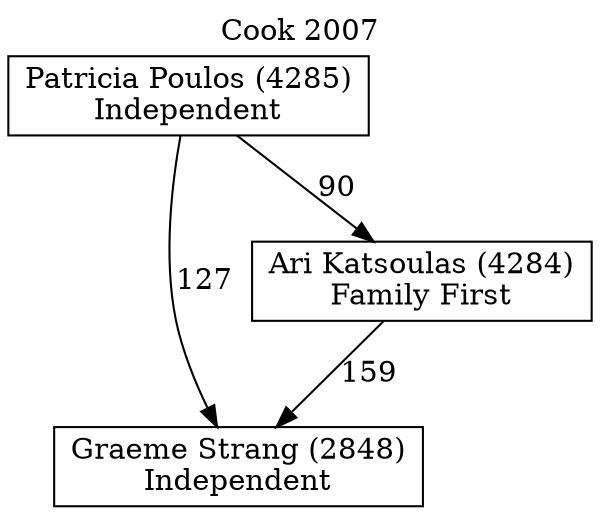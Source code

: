// House preference flow
digraph "Graeme Strang (2848)_Cook_2007" {
	graph [label="Cook 2007" labelloc=t mclimit=10]
	node [shape=box]
	"Graeme Strang (2848)" [label="Graeme Strang (2848)
Independent"]
	"Ari Katsoulas (4284)" [label="Ari Katsoulas (4284)
Family First"]
	"Patricia Poulos (4285)" [label="Patricia Poulos (4285)
Independent"]
	"Ari Katsoulas (4284)" -> "Graeme Strang (2848)" [label=159]
	"Patricia Poulos (4285)" -> "Ari Katsoulas (4284)" [label=90]
	"Patricia Poulos (4285)" -> "Graeme Strang (2848)" [label=127]
}
